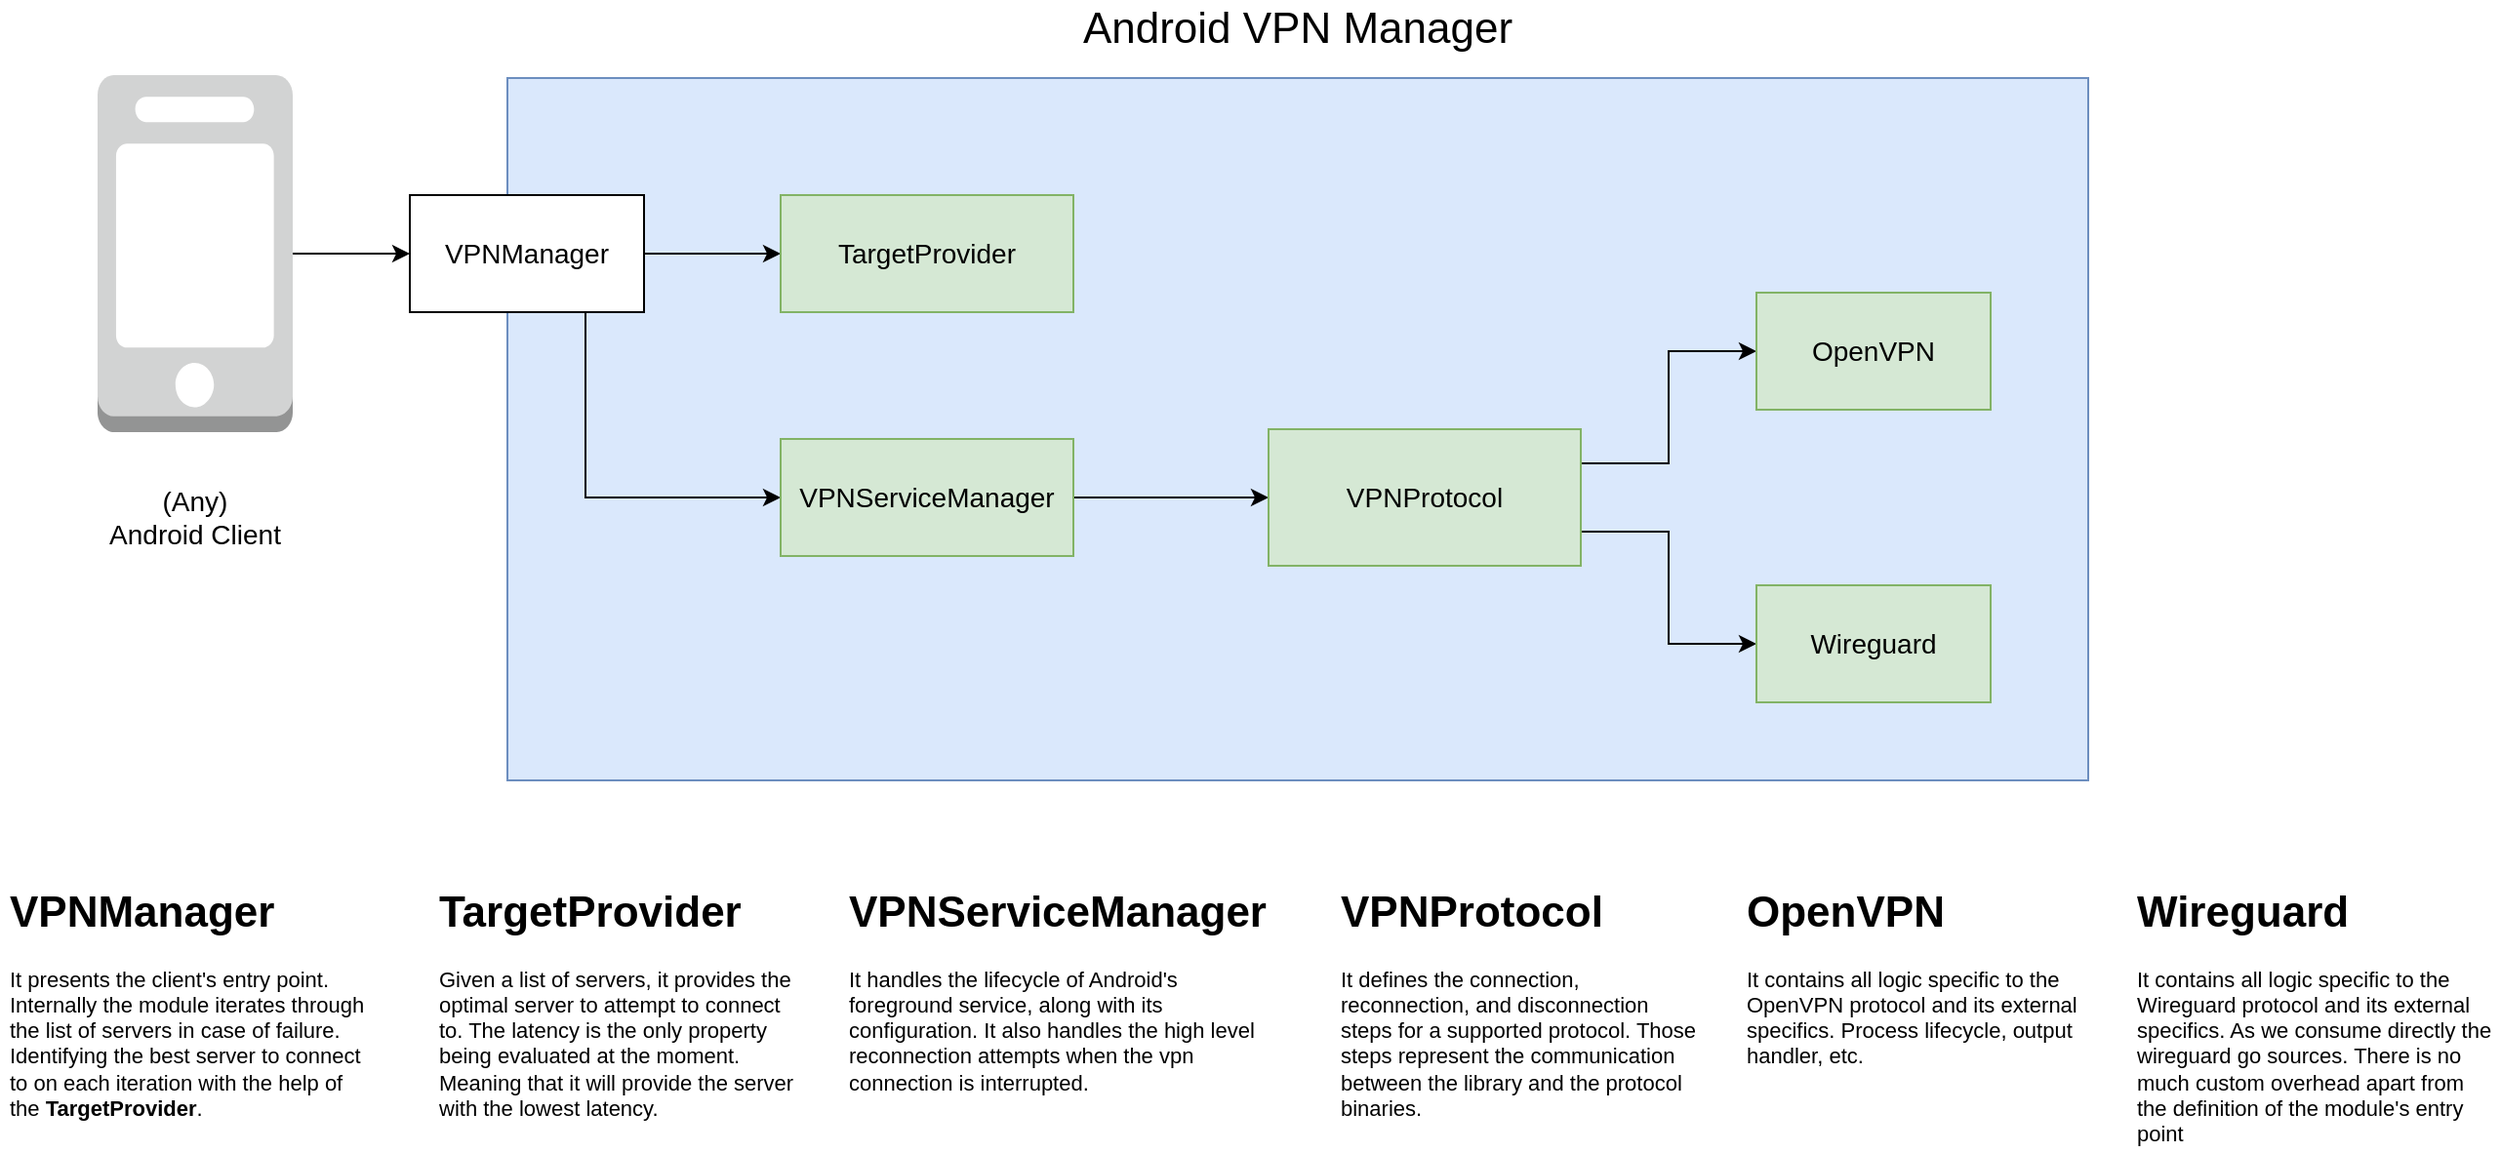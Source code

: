 <mxfile version="21.6.5" type="device">
  <diagram id="KU7QQYe5bExyGDLV9O2B" name="Page-1">
    <mxGraphModel dx="723" dy="376" grid="1" gridSize="10" guides="1" tooltips="1" connect="1" arrows="1" fold="1" page="1" pageScale="1" pageWidth="850" pageHeight="1100" math="0" shadow="0">
      <root>
        <mxCell id="0" />
        <mxCell id="1" parent="0" />
        <mxCell id="hOIjXrLVrSKnlItpXQX8-7" style="edgeStyle=orthogonalEdgeStyle;rounded=0;orthogonalLoop=1;jettySize=auto;html=1;exitX=1;exitY=0.5;exitDx=0;exitDy=0;exitPerimeter=0;fontSize=14;" parent="1" source="hOIjXrLVrSKnlItpXQX8-2" target="hOIjXrLVrSKnlItpXQX8-6" edge="1">
          <mxGeometry relative="1" as="geometry" />
        </mxCell>
        <mxCell id="hOIjXrLVrSKnlItpXQX8-2" value="" style="outlineConnect=0;dashed=0;verticalLabelPosition=bottom;verticalAlign=top;align=center;html=1;shape=mxgraph.aws3.mobile_client;fillColor=#D2D3D3;gradientColor=none;" parent="1" vertex="1">
          <mxGeometry x="180" y="218.5" width="100" height="183" as="geometry" />
        </mxCell>
        <mxCell id="hOIjXrLVrSKnlItpXQX8-3" value="&lt;div&gt;&lt;font style=&quot;font-size: 14px;&quot;&gt;(Any) &lt;br&gt;&lt;/font&gt;&lt;/div&gt;&lt;div&gt;&lt;font style=&quot;font-size: 14px;&quot;&gt;Android Client&lt;/font&gt;&lt;/div&gt;" style="text;html=1;strokeColor=none;fillColor=none;align=center;verticalAlign=middle;whiteSpace=wrap;rounded=0;" parent="1" vertex="1">
          <mxGeometry x="180" y="425" width="100" height="40" as="geometry" />
        </mxCell>
        <mxCell id="hOIjXrLVrSKnlItpXQX8-4" value="" style="rounded=0;whiteSpace=wrap;html=1;fillColor=#dae8fc;strokeColor=#6c8ebf;" parent="1" vertex="1">
          <mxGeometry x="390" y="220" width="810" height="360" as="geometry" />
        </mxCell>
        <mxCell id="hOIjXrLVrSKnlItpXQX8-5" value="&lt;font style=&quot;font-size: 22px;&quot;&gt;Android VPN Manager&lt;/font&gt;" style="text;html=1;strokeColor=none;fillColor=none;align=center;verticalAlign=middle;whiteSpace=wrap;rounded=0;" parent="1" vertex="1">
          <mxGeometry x="645" y="180" width="300" height="30" as="geometry" />
        </mxCell>
        <mxCell id="hOIjXrLVrSKnlItpXQX8-16" style="edgeStyle=orthogonalEdgeStyle;rounded=0;orthogonalLoop=1;jettySize=auto;html=1;exitX=1;exitY=0.5;exitDx=0;exitDy=0;entryX=0;entryY=0.5;entryDx=0;entryDy=0;fontSize=14;" parent="1" source="hOIjXrLVrSKnlItpXQX8-6" target="hOIjXrLVrSKnlItpXQX8-8" edge="1">
          <mxGeometry relative="1" as="geometry" />
        </mxCell>
        <mxCell id="hOIjXrLVrSKnlItpXQX8-17" style="edgeStyle=orthogonalEdgeStyle;rounded=0;orthogonalLoop=1;jettySize=auto;html=1;exitX=0.75;exitY=1;exitDx=0;exitDy=0;entryX=0;entryY=0.5;entryDx=0;entryDy=0;fontSize=14;" parent="1" source="hOIjXrLVrSKnlItpXQX8-6" target="hOIjXrLVrSKnlItpXQX8-9" edge="1">
          <mxGeometry relative="1" as="geometry" />
        </mxCell>
        <mxCell id="hOIjXrLVrSKnlItpXQX8-6" value="VPNManager" style="rounded=0;whiteSpace=wrap;html=1;fontSize=14;" parent="1" vertex="1">
          <mxGeometry x="340" y="280" width="120" height="60" as="geometry" />
        </mxCell>
        <mxCell id="hOIjXrLVrSKnlItpXQX8-8" value="TargetProvider" style="rounded=0;whiteSpace=wrap;html=1;fontSize=14;fillColor=#d5e8d4;strokeColor=#82b366;" parent="1" vertex="1">
          <mxGeometry x="530" y="280" width="150" height="60" as="geometry" />
        </mxCell>
        <mxCell id="hOIjXrLVrSKnlItpXQX8-18" style="edgeStyle=orthogonalEdgeStyle;rounded=0;orthogonalLoop=1;jettySize=auto;html=1;exitX=1;exitY=0.5;exitDx=0;exitDy=0;entryX=0;entryY=0.5;entryDx=0;entryDy=0;fontSize=14;" parent="1" source="hOIjXrLVrSKnlItpXQX8-9" target="hOIjXrLVrSKnlItpXQX8-10" edge="1">
          <mxGeometry relative="1" as="geometry" />
        </mxCell>
        <mxCell id="hOIjXrLVrSKnlItpXQX8-9" value="VPNServiceManager" style="rounded=0;whiteSpace=wrap;html=1;fontSize=14;fillColor=#d5e8d4;strokeColor=#82b366;" parent="1" vertex="1">
          <mxGeometry x="530" y="405" width="150" height="60" as="geometry" />
        </mxCell>
        <mxCell id="hOIjXrLVrSKnlItpXQX8-13" style="edgeStyle=orthogonalEdgeStyle;rounded=0;orthogonalLoop=1;jettySize=auto;html=1;exitX=1;exitY=0.25;exitDx=0;exitDy=0;entryX=0;entryY=0.5;entryDx=0;entryDy=0;fontSize=14;" parent="1" source="hOIjXrLVrSKnlItpXQX8-10" target="hOIjXrLVrSKnlItpXQX8-11" edge="1">
          <mxGeometry relative="1" as="geometry" />
        </mxCell>
        <mxCell id="hOIjXrLVrSKnlItpXQX8-14" style="edgeStyle=orthogonalEdgeStyle;rounded=0;orthogonalLoop=1;jettySize=auto;html=1;exitX=1;exitY=0.75;exitDx=0;exitDy=0;entryX=0;entryY=0.5;entryDx=0;entryDy=0;fontSize=14;" parent="1" source="hOIjXrLVrSKnlItpXQX8-10" target="hOIjXrLVrSKnlItpXQX8-12" edge="1">
          <mxGeometry relative="1" as="geometry" />
        </mxCell>
        <mxCell id="hOIjXrLVrSKnlItpXQX8-10" value="VPNProtocol" style="rounded=0;whiteSpace=wrap;html=1;fontSize=14;fillColor=#d5e8d4;strokeColor=#82b366;" parent="1" vertex="1">
          <mxGeometry x="780" y="400" width="160" height="70" as="geometry" />
        </mxCell>
        <mxCell id="hOIjXrLVrSKnlItpXQX8-11" value="OpenVPN" style="rounded=0;whiteSpace=wrap;html=1;fontSize=14;fillColor=#d5e8d4;strokeColor=#82b366;" parent="1" vertex="1">
          <mxGeometry x="1030" y="330" width="120" height="60" as="geometry" />
        </mxCell>
        <mxCell id="hOIjXrLVrSKnlItpXQX8-12" value="Wireguard" style="rounded=0;whiteSpace=wrap;html=1;fontSize=14;fillColor=#d5e8d4;strokeColor=#82b366;" parent="1" vertex="1">
          <mxGeometry x="1030" y="480" width="120" height="60" as="geometry" />
        </mxCell>
        <mxCell id="hOIjXrLVrSKnlItpXQX8-22" value="&lt;h1&gt;TargetProvider&lt;/h1&gt;&lt;p&gt;Given a list of servers, it provides the optimal server to attempt to connect to. The latency is the only property being evaluated at the moment. Meaning that it will provide the server with the lowest latency.&lt;br&gt;&lt;/p&gt;" style="text;html=1;strokeColor=none;fillColor=none;spacing=5;spacingTop=-20;whiteSpace=wrap;overflow=hidden;rounded=0;fontSize=11;" parent="1" vertex="1">
          <mxGeometry x="350" y="630" width="190" height="130" as="geometry" />
        </mxCell>
        <mxCell id="hOIjXrLVrSKnlItpXQX8-23" value="&lt;h1&gt;VPNServiceManager&lt;br&gt;&lt;/h1&gt;&lt;p align=&quot;left&quot;&gt;It handles the lifecycle of Android&#39;s foreground service, along with its configuration. It also handles the high level reconnection attempts when the vpn connection is interrupted.&lt;br&gt;&lt;/p&gt;" style="text;html=1;strokeColor=none;fillColor=none;spacing=5;spacingTop=-20;whiteSpace=wrap;overflow=hidden;rounded=0;fontSize=11;" parent="1" vertex="1">
          <mxGeometry x="560" y="630" width="230" height="120" as="geometry" />
        </mxCell>
        <mxCell id="hOIjXrLVrSKnlItpXQX8-24" value="&lt;h1&gt;VPNProtocol&lt;br&gt;&lt;/h1&gt;&lt;p&gt;It defines the connection, reconnection, and disconnection steps for a supported protocol. Those steps represent the communication between the library and the protocol binaries.&lt;br&gt;&lt;/p&gt;" style="text;html=1;strokeColor=none;fillColor=none;spacing=5;spacingTop=-20;whiteSpace=wrap;overflow=hidden;rounded=0;fontSize=11;" parent="1" vertex="1">
          <mxGeometry x="812" y="630" width="190" height="130" as="geometry" />
        </mxCell>
        <mxCell id="hOIjXrLVrSKnlItpXQX8-25" value="&lt;h1&gt;OpenVPN&lt;br&gt;&lt;/h1&gt;&lt;p&gt;It contains all logic specific to the OpenVPN protocol and its external specifics. Process lifecycle, output handler, etc.&lt;br&gt;&lt;/p&gt;" style="text;html=1;strokeColor=none;fillColor=none;spacing=5;spacingTop=-20;whiteSpace=wrap;overflow=hidden;rounded=0;fontSize=11;" parent="1" vertex="1">
          <mxGeometry x="1020" y="630" width="190" height="120" as="geometry" />
        </mxCell>
        <mxCell id="hOIjXrLVrSKnlItpXQX8-27" value="&lt;h1&gt;Wireguard&lt;br&gt;&lt;/h1&gt;&lt;p&gt;It contains all logic specific to the Wireguard protocol and its external specifics. As we consume directly the wireguard go sources. There is no much custom overhead apart from the definition of the module&#39;s entry point&lt;br&gt;&lt;/p&gt;" style="text;html=1;strokeColor=none;fillColor=none;spacing=5;spacingTop=-20;whiteSpace=wrap;overflow=hidden;rounded=0;fontSize=11;" parent="1" vertex="1">
          <mxGeometry x="1220" y="630" width="190" height="140" as="geometry" />
        </mxCell>
        <mxCell id="hOIjXrLVrSKnlItpXQX8-28" value="&lt;h1&gt;VPNManager&lt;br&gt;&lt;/h1&gt;&lt;p&gt;It presents the client&#39;s entry point. Internally the module iterates through the list of servers in case of failure. Identifying the best server to connect to on each iteration with the help of the &lt;b&gt;TargetProvider&lt;/b&gt;.&lt;br&gt;&lt;/p&gt;" style="text;html=1;strokeColor=none;fillColor=none;spacing=5;spacingTop=-20;whiteSpace=wrap;overflow=hidden;rounded=0;fontSize=11;" parent="1" vertex="1">
          <mxGeometry x="130" y="630" width="190" height="140" as="geometry" />
        </mxCell>
      </root>
    </mxGraphModel>
  </diagram>
</mxfile>
